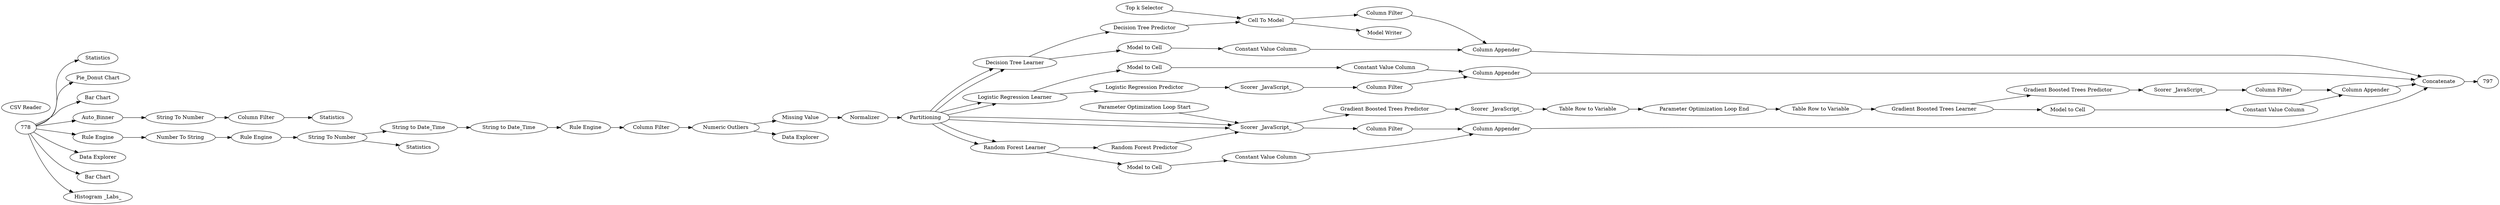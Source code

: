 digraph {
	4 [label="Rule Engine"]
	9 [label=Statistics]
	34 [label=Statistics]
	37 [label="Missing Value"]
	40 [label=Partitioning]
	41 [label=Normalizer]
	74 [label="Pie_Donut Chart"]
	77 [label="Bar Chart"]
	97 [label=Auto_Binner]
	98 [label="Column Filter"]
	99 [label="String To Number"]
	761 [label="Column Filter"]
	764 [label="Number To String"]
	768 [label=Concatenate]
	762 [label="CSV Reader"]
	705 [label="Column Filter"]
	706 [label="Constant Value Column"]
	756 [label="Decision Tree Learner"]
	757 [label="Decision Tree Predictor"]
	758 [label="Scorer _JavaScript_"]
	759 [label="Model to Cell"]
	760 [label="Column Appender"]
	708 [label="Scorer _JavaScript_"]
	712 [label="Logistic Regression Learner"]
	713 [label="Logistic Regression Predictor"]
	715 [label="Constant Value Column"]
	716 [label="Column Filter"]
	718 [label="Model to Cell"]
	719 [label="Column Appender"]
	721 [label="Scorer _JavaScript_"]
	727 [label="Model to Cell"]
	728 [label="Column Filter"]
	729 [label="Constant Value Column"]
	744 [label="Parameter Optimization Loop Start"]
	745 [label="Parameter Optimization Loop End"]
	763 [label="Scorer _JavaScript_"]
	773 [label="Gradient Boosted Trees Learner"]
	774 [label="Gradient Boosted Trees Predictor"]
	775 [label="Gradient Boosted Trees Learner"]
	776 [label="Gradient Boosted Trees Predictor"]
	783 [label="Table Row to Variable"]
	784 [label="Table Row to Variable"]
	785 [label="Column Appender"]
	765 [label="Random Forest Learner"]
	766 [label="Random Forest Predictor"]
	771 [label="Model to Cell"]
	772 [label="Column Appender"]
	773 [label="Scorer _JavaScript_"]
	788 [label="Constant Value Column"]
	789 [label="Column Filter"]
	794 [label="String to Date_Time"]
	795 [label="String to Date_Time"]
	796 [label="Rule Engine"]
	758 [label="Cell To Model"]
	769 [label="Model Writer"]
	770 [label="Top k Selector"]
	799 [label="Data Explorer"]
	800 [label="Rule Engine"]
	802 [label="String To Number"]
	804 [label="Bar Chart"]
	805 [label="Histogram _Labs_"]
	806 [label=Statistics]
	807 [label="Numeric Outliers"]
	809 [label="Data Explorer"]
	705 -> 760
	706 -> 760
	756 -> 757
	756 -> 759
	757 -> 758
	758 -> 705
	759 -> 706
	708 -> 716
	712 -> 713
	712 -> 718
	713 -> 708
	715 -> 719
	716 -> 719
	718 -> 715
	721 -> 783
	727 -> 729
	728 -> 785
	729 -> 785
	744 -> 773
	745 -> 784
	763 -> 728
	773 -> 774
	774 -> 721
	775 -> 776
	775 -> 727
	776 -> 763
	783 -> 745
	784 -> 775
	765 -> 766
	765 -> 771
	766 -> 773
	771 -> 788
	773 -> 789
	788 -> 772
	789 -> 772
	758 -> 769
	770 -> 758
	4 -> 761
	37 -> 41
	40 -> 756
	40 -> 756
	40 -> 712
	40 -> 712
	40 -> 765
	40 -> 765
	40 -> 773
	40 -> 773
	41 -> 40
	97 -> 99
	98 -> 34
	99 -> 98
	761 -> 807
	764 -> 800
	768 -> 797
	778 -> 74
	778 -> 9
	778 -> 77
	778 -> 799
	778 -> 796
	778 -> 97
	778 -> 804
	778 -> 805
	760 -> 768
	719 -> 768
	785 -> 768
	772 -> 768
	794 -> 795
	795 -> 4
	796 -> 764
	800 -> 802
	802 -> 806
	802 -> 794
	807 -> 37
	807 -> 809
	rankdir=LR
}
